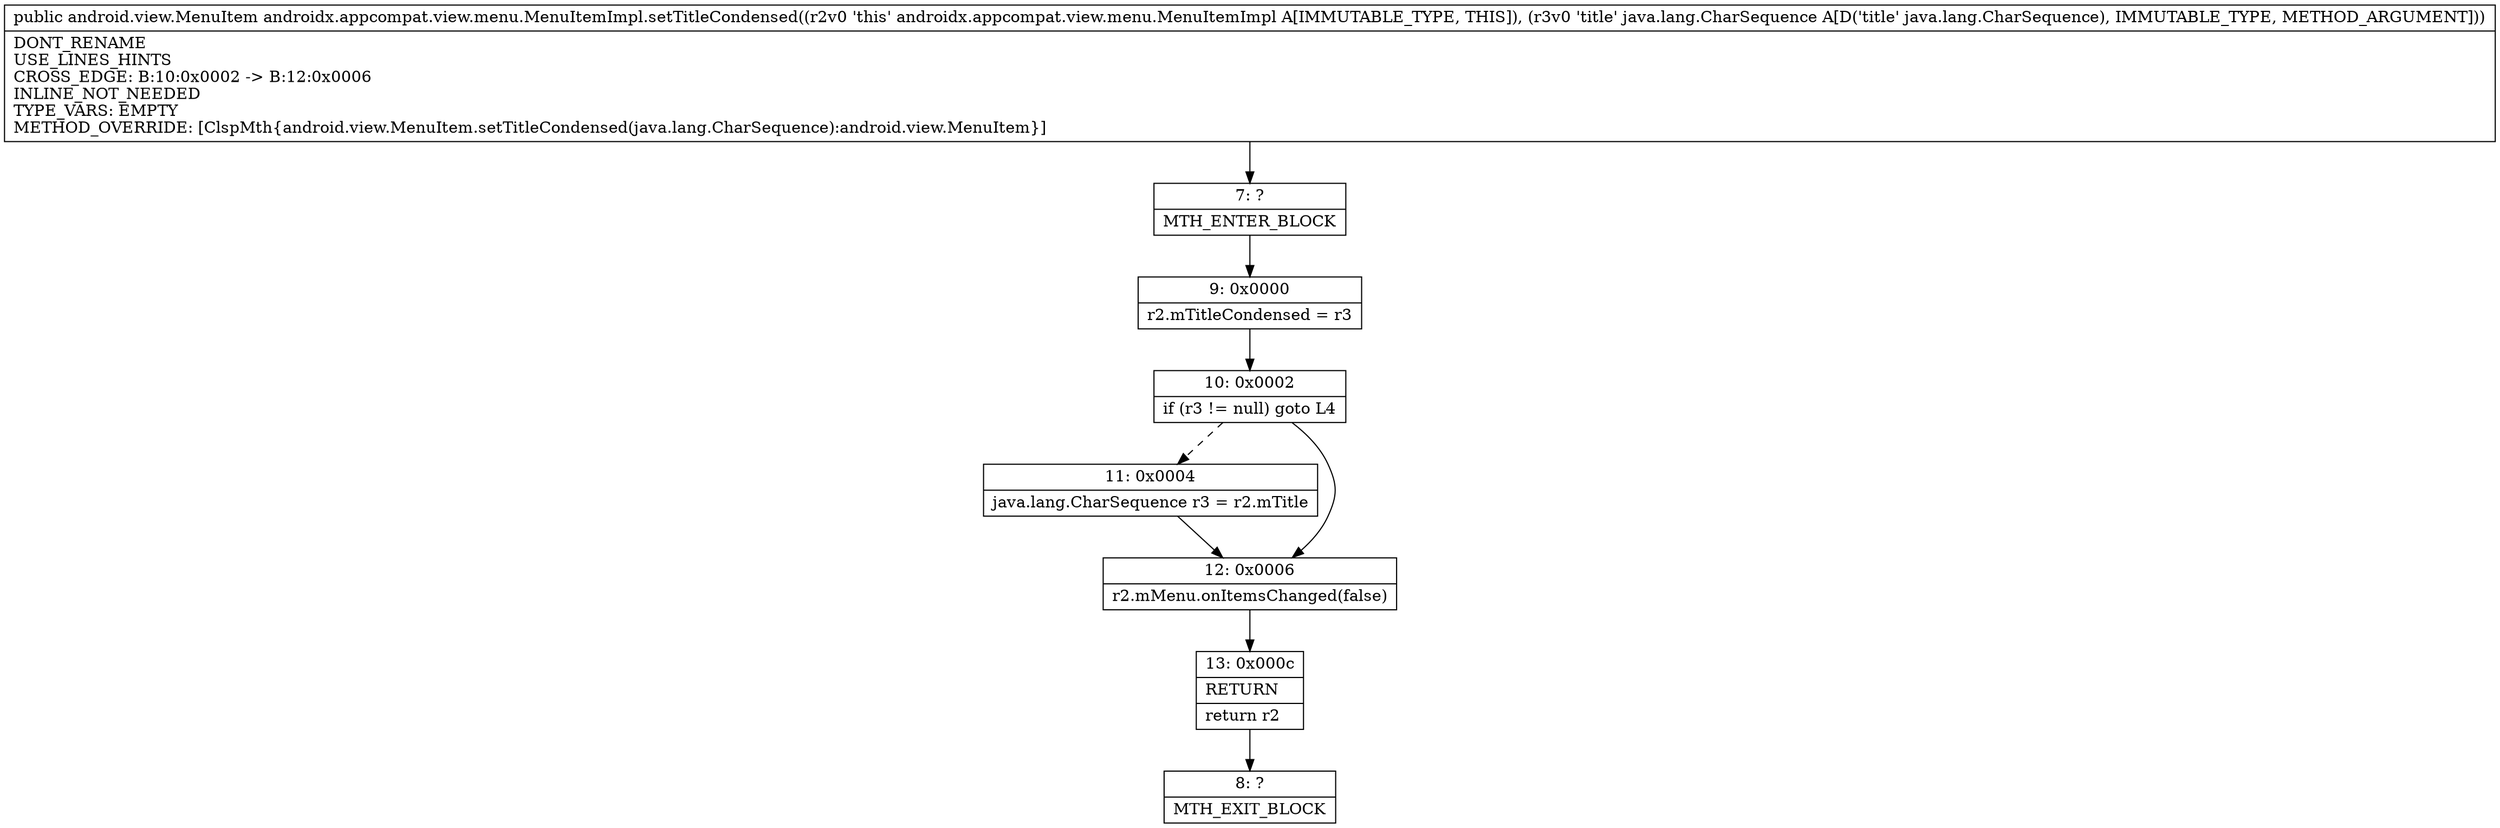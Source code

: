 digraph "CFG forandroidx.appcompat.view.menu.MenuItemImpl.setTitleCondensed(Ljava\/lang\/CharSequence;)Landroid\/view\/MenuItem;" {
Node_7 [shape=record,label="{7\:\ ?|MTH_ENTER_BLOCK\l}"];
Node_9 [shape=record,label="{9\:\ 0x0000|r2.mTitleCondensed = r3\l}"];
Node_10 [shape=record,label="{10\:\ 0x0002|if (r3 != null) goto L4\l}"];
Node_11 [shape=record,label="{11\:\ 0x0004|java.lang.CharSequence r3 = r2.mTitle\l}"];
Node_12 [shape=record,label="{12\:\ 0x0006|r2.mMenu.onItemsChanged(false)\l}"];
Node_13 [shape=record,label="{13\:\ 0x000c|RETURN\l|return r2\l}"];
Node_8 [shape=record,label="{8\:\ ?|MTH_EXIT_BLOCK\l}"];
MethodNode[shape=record,label="{public android.view.MenuItem androidx.appcompat.view.menu.MenuItemImpl.setTitleCondensed((r2v0 'this' androidx.appcompat.view.menu.MenuItemImpl A[IMMUTABLE_TYPE, THIS]), (r3v0 'title' java.lang.CharSequence A[D('title' java.lang.CharSequence), IMMUTABLE_TYPE, METHOD_ARGUMENT]))  | DONT_RENAME\lUSE_LINES_HINTS\lCROSS_EDGE: B:10:0x0002 \-\> B:12:0x0006\lINLINE_NOT_NEEDED\lTYPE_VARS: EMPTY\lMETHOD_OVERRIDE: [ClspMth\{android.view.MenuItem.setTitleCondensed(java.lang.CharSequence):android.view.MenuItem\}]\l}"];
MethodNode -> Node_7;Node_7 -> Node_9;
Node_9 -> Node_10;
Node_10 -> Node_11[style=dashed];
Node_10 -> Node_12;
Node_11 -> Node_12;
Node_12 -> Node_13;
Node_13 -> Node_8;
}

